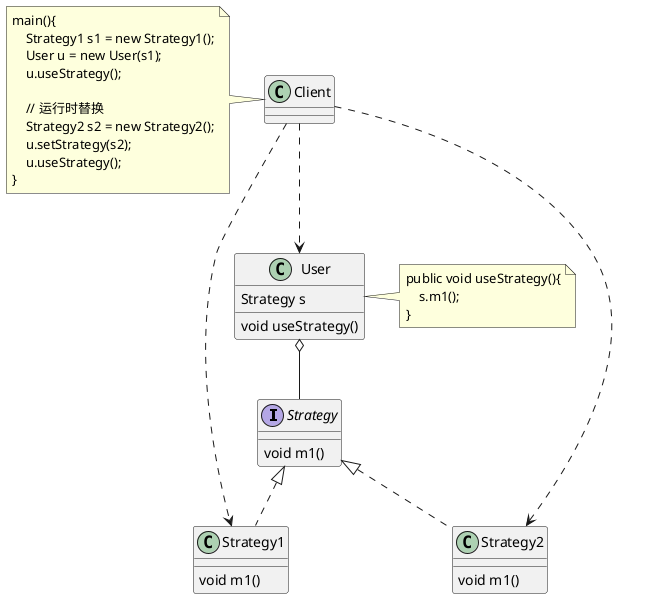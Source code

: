 @startuml

interface Strategy{
    void m1()
}

class Strategy1{
    void m1()
}
class Strategy2{
    void m1()
}

class User{
    Strategy s
    void useStrategy()
}
note right
public void useStrategy(){
    s.m1();
}
end note

class Client{}
note left
main(){
    Strategy1 s1 = new Strategy1();
    User u = new User(s1);
    u.useStrategy();

    // 运行时替换
    Strategy2 s2 = new Strategy2();
    u.setStrategy(s2);
    u.useStrategy();
}
end note

Strategy <|.. Strategy1
Strategy <|.. Strategy2
User o-- Strategy
Client ..> User
Client ..> Strategy1
Client ..> Strategy2

@enduml